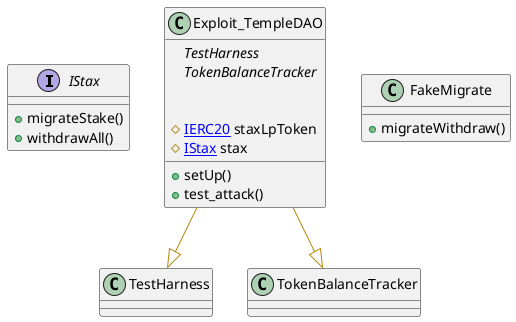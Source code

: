 @startuml

interface IStax {
    ' -- inheritance --

    ' -- usingFor --

    ' -- vars --

    ' -- methods --
	+migrateStake()
	+withdrawAll()

}


class Exploit_TempleDAO {
    ' -- inheritance --
	{abstract}TestHarness
	{abstract}TokenBalanceTracker

    ' -- usingFor --

    ' -- vars --
	#[[IERC20]] staxLpToken
	#[[IStax]] stax

    ' -- methods --
	+setUp()
	+test_attack()

}


class FakeMigrate {
    ' -- inheritance --

    ' -- usingFor --

    ' -- vars --

    ' -- methods --
	+migrateWithdraw()

}
' -- inheritance / usingFor --
Exploit_TempleDAO --[#DarkGoldenRod]|> TestHarness
Exploit_TempleDAO --[#DarkGoldenRod]|> TokenBalanceTracker

@enduml